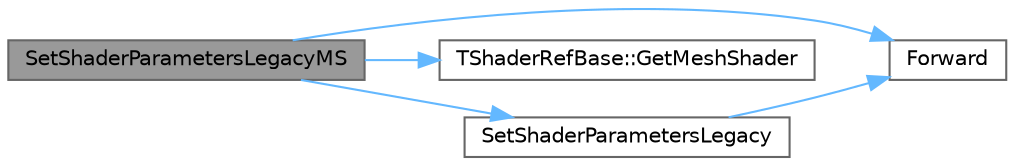 digraph "SetShaderParametersLegacyMS"
{
 // INTERACTIVE_SVG=YES
 // LATEX_PDF_SIZE
  bgcolor="transparent";
  edge [fontname=Helvetica,fontsize=10,labelfontname=Helvetica,labelfontsize=10];
  node [fontname=Helvetica,fontsize=10,shape=box,height=0.2,width=0.4];
  rankdir="LR";
  Node1 [id="Node000001",label="SetShaderParametersLegacyMS",height=0.2,width=0.4,color="gray40", fillcolor="grey60", style="filled", fontcolor="black",tooltip="Utility to set all legacy parameters for a Mesh shader. Requires the shader type to implement SetPara..."];
  Node1 -> Node2 [id="edge1_Node000001_Node000002",color="steelblue1",style="solid",tooltip=" "];
  Node2 [id="Node000002",label="Forward",height=0.2,width=0.4,color="grey40", fillcolor="white", style="filled",URL="$d4/d24/UnrealTemplate_8h.html#a68f280c1d561a8899a1e9e3ea8405d00",tooltip="Forward will cast a reference to an rvalue reference."];
  Node1 -> Node3 [id="edge2_Node000001_Node000003",color="steelblue1",style="solid",tooltip=" "];
  Node3 [id="Node000003",label="TShaderRefBase::GetMeshShader",height=0.2,width=0.4,color="grey40", fillcolor="white", style="filled",URL="$dc/d92/classTShaderRefBase.html#afe67e34e21b9dd96f111ca7a6e9c4270",tooltip=" "];
  Node1 -> Node4 [id="edge3_Node000001_Node000004",color="steelblue1",style="solid",tooltip=" "];
  Node4 [id="Node000004",label="SetShaderParametersLegacy",height=0.2,width=0.4,color="grey40", fillcolor="white", style="filled",URL="$d9/dfb/ShaderParameterUtils_8h.html#ad2a0e08f58da39297e548439054882d3",tooltip="Utility to set all legacy parameters for a shader. Requires the shader type to implement SetParameter..."];
  Node4 -> Node2 [id="edge4_Node000004_Node000002",color="steelblue1",style="solid",tooltip=" "];
}
